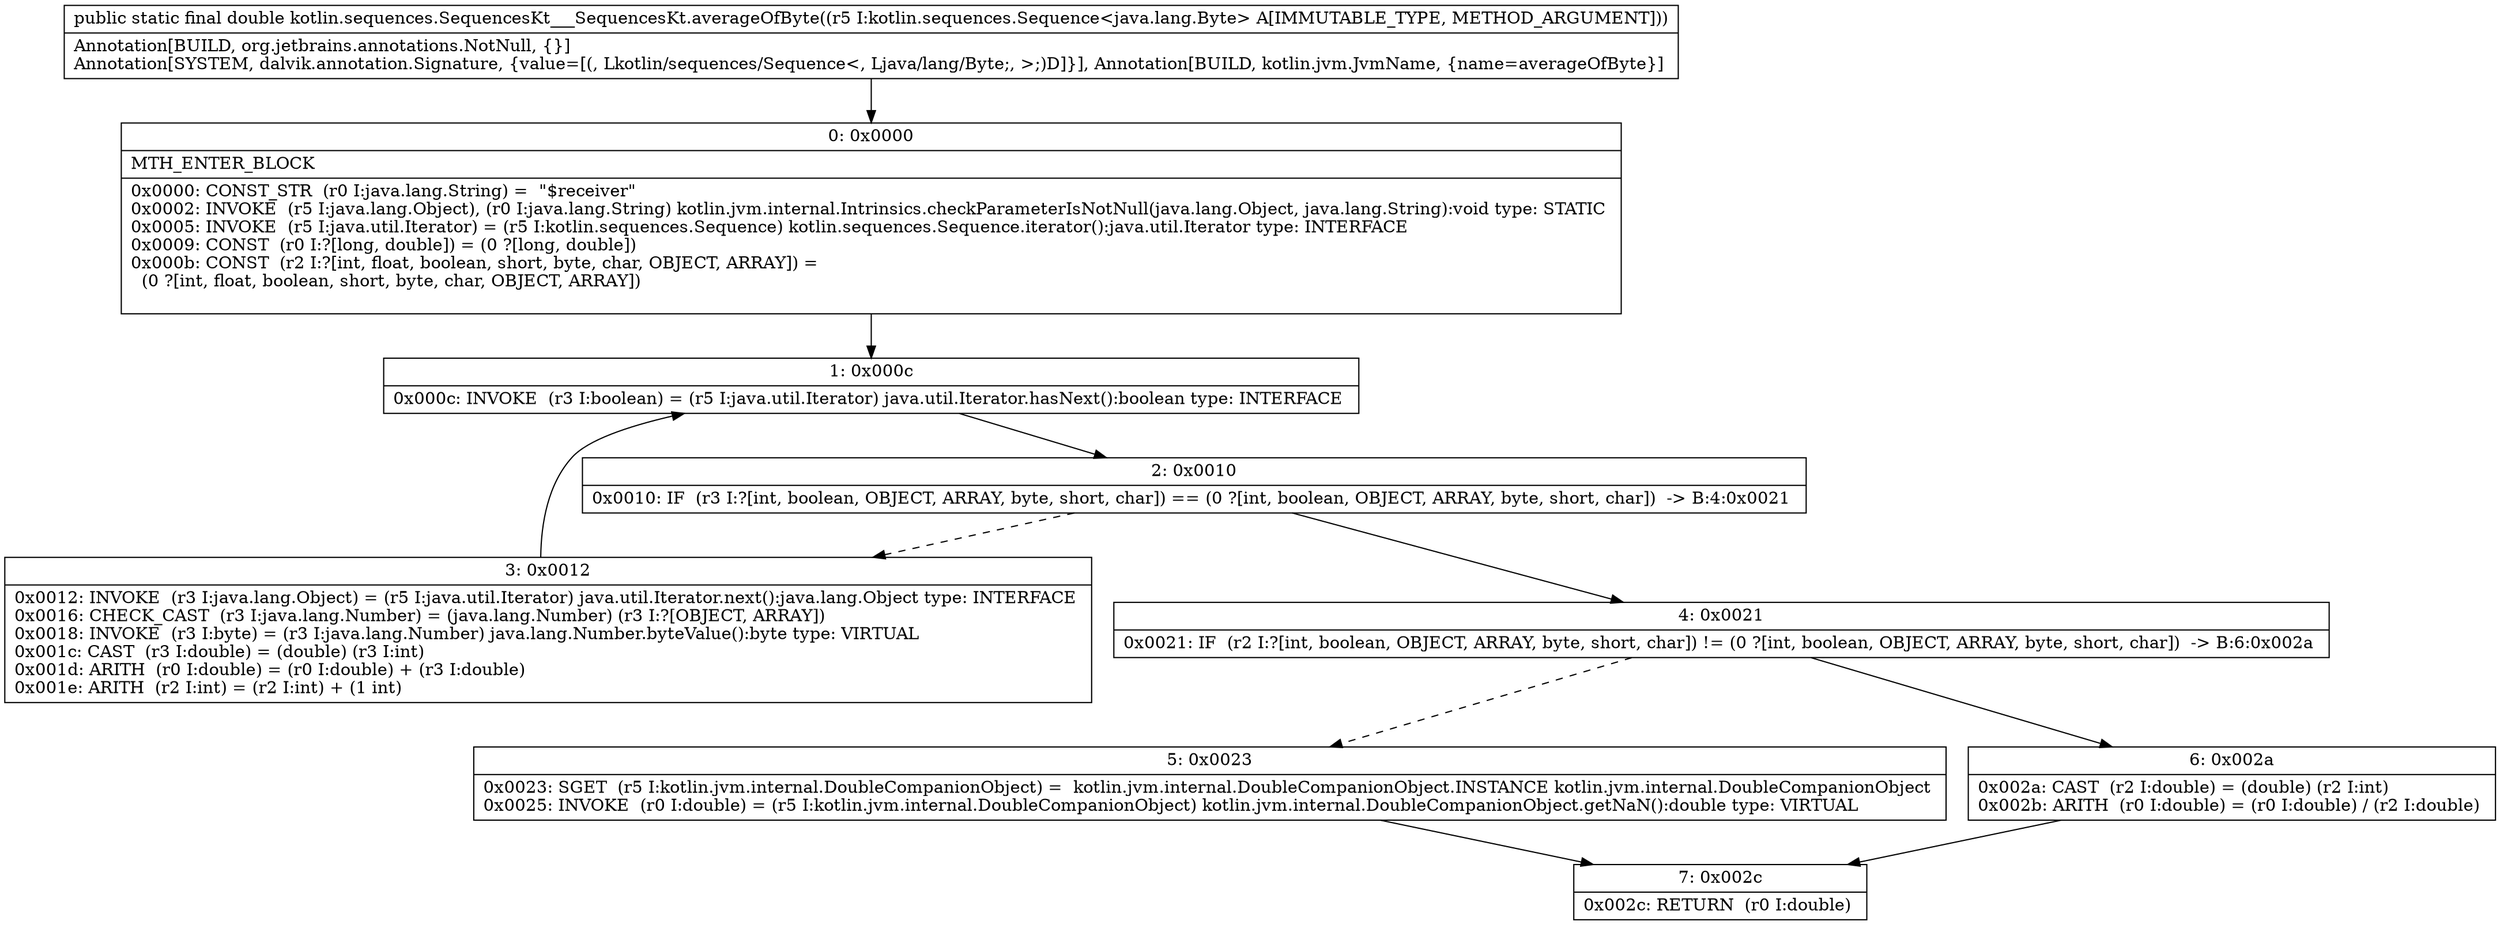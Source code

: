 digraph "CFG forkotlin.sequences.SequencesKt___SequencesKt.averageOfByte(Lkotlin\/sequences\/Sequence;)D" {
Node_0 [shape=record,label="{0\:\ 0x0000|MTH_ENTER_BLOCK\l|0x0000: CONST_STR  (r0 I:java.lang.String) =  \"$receiver\" \l0x0002: INVOKE  (r5 I:java.lang.Object), (r0 I:java.lang.String) kotlin.jvm.internal.Intrinsics.checkParameterIsNotNull(java.lang.Object, java.lang.String):void type: STATIC \l0x0005: INVOKE  (r5 I:java.util.Iterator) = (r5 I:kotlin.sequences.Sequence) kotlin.sequences.Sequence.iterator():java.util.Iterator type: INTERFACE \l0x0009: CONST  (r0 I:?[long, double]) = (0 ?[long, double]) \l0x000b: CONST  (r2 I:?[int, float, boolean, short, byte, char, OBJECT, ARRAY]) = \l  (0 ?[int, float, boolean, short, byte, char, OBJECT, ARRAY])\l \l}"];
Node_1 [shape=record,label="{1\:\ 0x000c|0x000c: INVOKE  (r3 I:boolean) = (r5 I:java.util.Iterator) java.util.Iterator.hasNext():boolean type: INTERFACE \l}"];
Node_2 [shape=record,label="{2\:\ 0x0010|0x0010: IF  (r3 I:?[int, boolean, OBJECT, ARRAY, byte, short, char]) == (0 ?[int, boolean, OBJECT, ARRAY, byte, short, char])  \-\> B:4:0x0021 \l}"];
Node_3 [shape=record,label="{3\:\ 0x0012|0x0012: INVOKE  (r3 I:java.lang.Object) = (r5 I:java.util.Iterator) java.util.Iterator.next():java.lang.Object type: INTERFACE \l0x0016: CHECK_CAST  (r3 I:java.lang.Number) = (java.lang.Number) (r3 I:?[OBJECT, ARRAY]) \l0x0018: INVOKE  (r3 I:byte) = (r3 I:java.lang.Number) java.lang.Number.byteValue():byte type: VIRTUAL \l0x001c: CAST  (r3 I:double) = (double) (r3 I:int) \l0x001d: ARITH  (r0 I:double) = (r0 I:double) + (r3 I:double) \l0x001e: ARITH  (r2 I:int) = (r2 I:int) + (1 int) \l}"];
Node_4 [shape=record,label="{4\:\ 0x0021|0x0021: IF  (r2 I:?[int, boolean, OBJECT, ARRAY, byte, short, char]) != (0 ?[int, boolean, OBJECT, ARRAY, byte, short, char])  \-\> B:6:0x002a \l}"];
Node_5 [shape=record,label="{5\:\ 0x0023|0x0023: SGET  (r5 I:kotlin.jvm.internal.DoubleCompanionObject) =  kotlin.jvm.internal.DoubleCompanionObject.INSTANCE kotlin.jvm.internal.DoubleCompanionObject \l0x0025: INVOKE  (r0 I:double) = (r5 I:kotlin.jvm.internal.DoubleCompanionObject) kotlin.jvm.internal.DoubleCompanionObject.getNaN():double type: VIRTUAL \l}"];
Node_6 [shape=record,label="{6\:\ 0x002a|0x002a: CAST  (r2 I:double) = (double) (r2 I:int) \l0x002b: ARITH  (r0 I:double) = (r0 I:double) \/ (r2 I:double) \l}"];
Node_7 [shape=record,label="{7\:\ 0x002c|0x002c: RETURN  (r0 I:double) \l}"];
MethodNode[shape=record,label="{public static final double kotlin.sequences.SequencesKt___SequencesKt.averageOfByte((r5 I:kotlin.sequences.Sequence\<java.lang.Byte\> A[IMMUTABLE_TYPE, METHOD_ARGUMENT]))  | Annotation[BUILD, org.jetbrains.annotations.NotNull, \{\}]\lAnnotation[SYSTEM, dalvik.annotation.Signature, \{value=[(, Lkotlin\/sequences\/Sequence\<, Ljava\/lang\/Byte;, \>;)D]\}], Annotation[BUILD, kotlin.jvm.JvmName, \{name=averageOfByte\}]\l}"];
MethodNode -> Node_0;
Node_0 -> Node_1;
Node_1 -> Node_2;
Node_2 -> Node_3[style=dashed];
Node_2 -> Node_4;
Node_3 -> Node_1;
Node_4 -> Node_5[style=dashed];
Node_4 -> Node_6;
Node_5 -> Node_7;
Node_6 -> Node_7;
}

